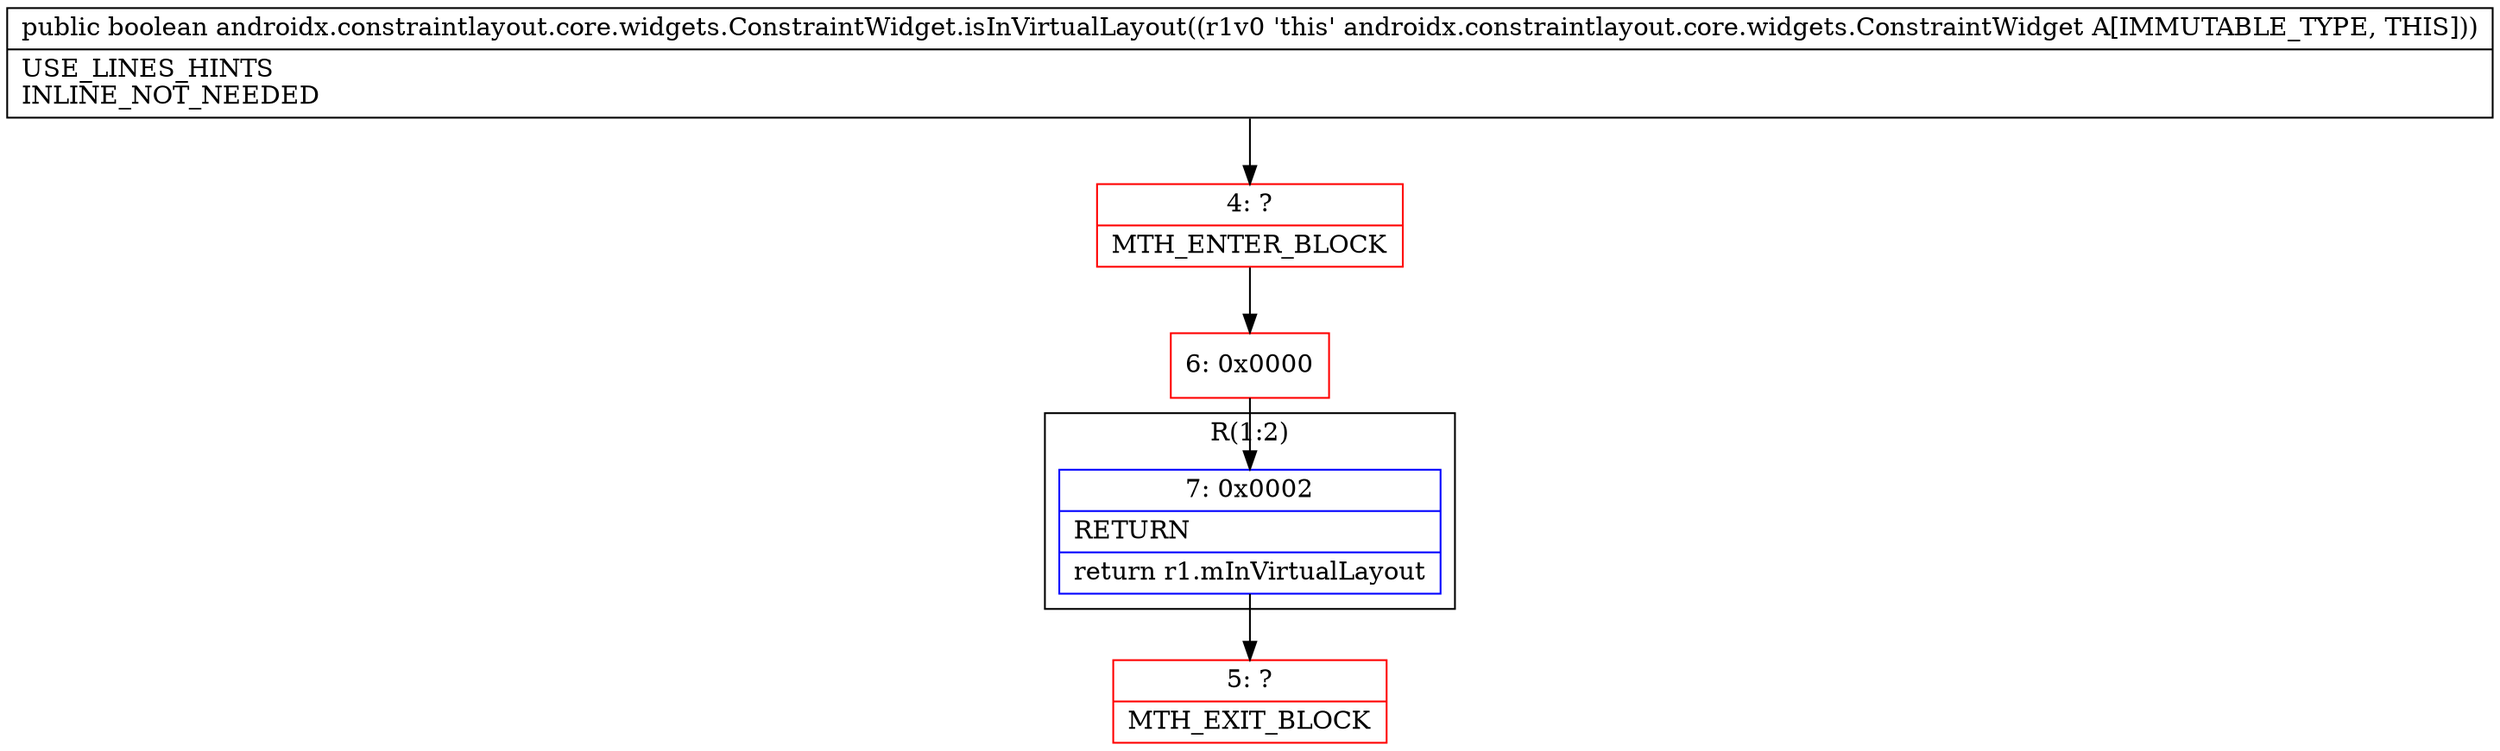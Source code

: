 digraph "CFG forandroidx.constraintlayout.core.widgets.ConstraintWidget.isInVirtualLayout()Z" {
subgraph cluster_Region_1005254357 {
label = "R(1:2)";
node [shape=record,color=blue];
Node_7 [shape=record,label="{7\:\ 0x0002|RETURN\l|return r1.mInVirtualLayout\l}"];
}
Node_4 [shape=record,color=red,label="{4\:\ ?|MTH_ENTER_BLOCK\l}"];
Node_6 [shape=record,color=red,label="{6\:\ 0x0000}"];
Node_5 [shape=record,color=red,label="{5\:\ ?|MTH_EXIT_BLOCK\l}"];
MethodNode[shape=record,label="{public boolean androidx.constraintlayout.core.widgets.ConstraintWidget.isInVirtualLayout((r1v0 'this' androidx.constraintlayout.core.widgets.ConstraintWidget A[IMMUTABLE_TYPE, THIS]))  | USE_LINES_HINTS\lINLINE_NOT_NEEDED\l}"];
MethodNode -> Node_4;Node_7 -> Node_5;
Node_4 -> Node_6;
Node_6 -> Node_7;
}

